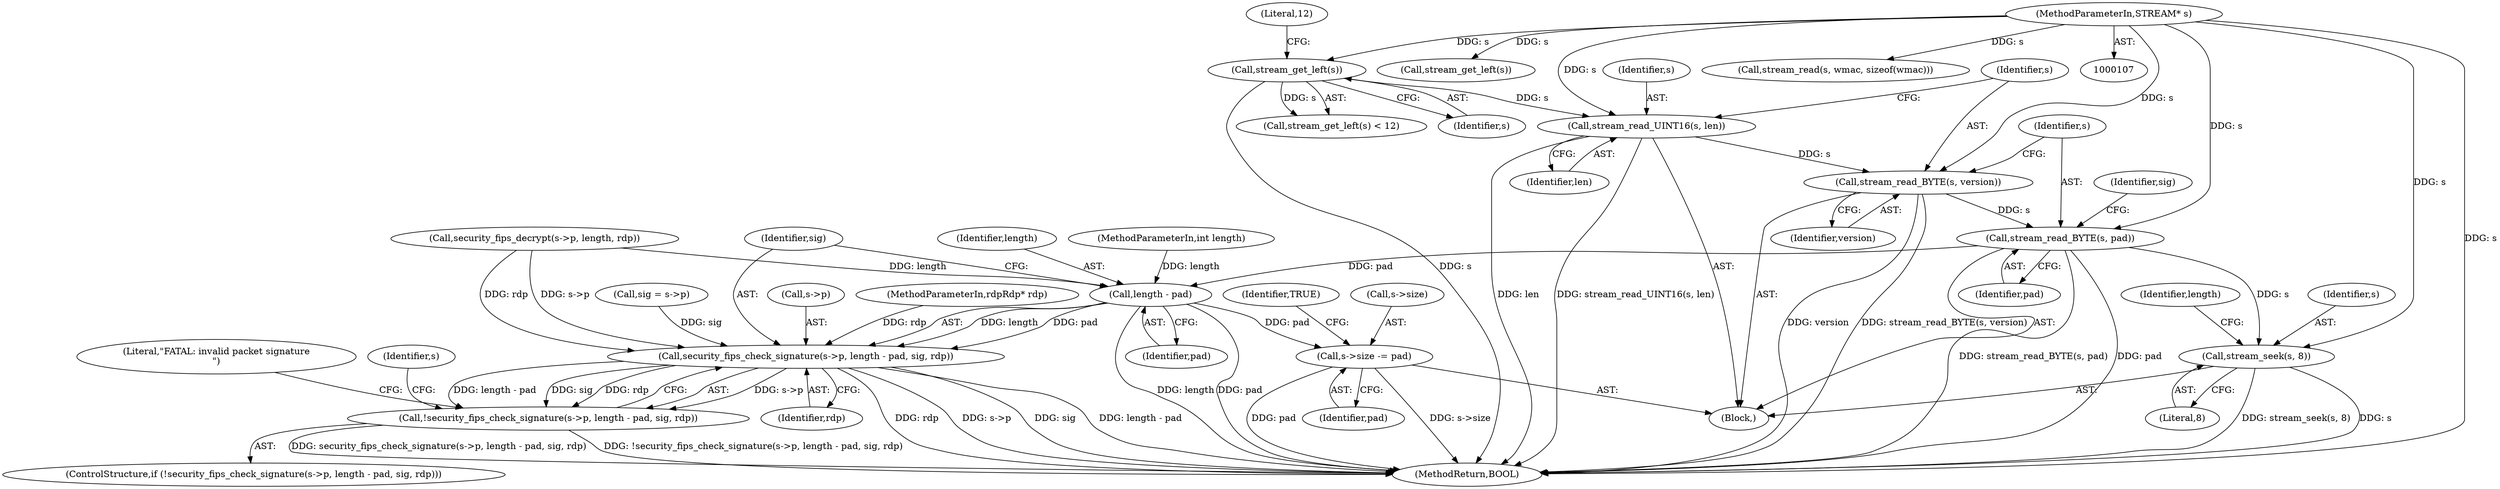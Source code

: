 digraph "0_FreeRDP_7d58aac24fe20ffaad7bd9b40c9ddf457c1b06e7@API" {
"1000138" [label="(Call,stream_read_BYTE(s, version))"];
"1000135" [label="(Call,stream_read_UINT16(s, len))"];
"1000130" [label="(Call,stream_get_left(s))"];
"1000109" [label="(MethodParameterIn,STREAM* s)"];
"1000141" [label="(Call,stream_read_BYTE(s, pad))"];
"1000149" [label="(Call,stream_seek(s, 8))"];
"1000174" [label="(Call,length - pad)"];
"1000170" [label="(Call,security_fips_check_signature(s->p, length - pad, sig, rdp))"];
"1000169" [label="(Call,!security_fips_check_signature(s->p, length - pad, sig, rdp))"];
"1000184" [label="(Call,s->size -= pad)"];
"1000168" [label="(ControlStructure,if (!security_fips_check_signature(s->p, length - pad, sig, rdp)))"];
"1000135" [label="(Call,stream_read_UINT16(s, len))"];
"1000142" [label="(Identifier,s)"];
"1000138" [label="(Call,stream_read_BYTE(s, version))"];
"1000190" [label="(Identifier,TRUE)"];
"1000185" [label="(Call,s->size)"];
"1000193" [label="(Call,stream_get_left(s))"];
"1000175" [label="(Identifier,length)"];
"1000110" [label="(MethodParameterIn,int length)"];
"1000176" [label="(Identifier,pad)"];
"1000149" [label="(Call,stream_seek(s, 8))"];
"1000109" [label="(MethodParameterIn,STREAM* s)"];
"1000169" [label="(Call,!security_fips_check_signature(s->p, length - pad, sig, rdp))"];
"1000139" [label="(Identifier,s)"];
"1000174" [label="(Call,length - pad)"];
"1000170" [label="(Call,security_fips_check_signature(s->p, length - pad, sig, rdp))"];
"1000171" [label="(Call,s->p)"];
"1000108" [label="(MethodParameterIn,rdpRdp* rdp)"];
"1000140" [label="(Identifier,version)"];
"1000145" [label="(Identifier,sig)"];
"1000178" [label="(Identifier,rdp)"];
"1000181" [label="(Literal,\"FATAL: invalid packet signature\n\")"];
"1000151" [label="(Literal,8)"];
"1000186" [label="(Identifier,s)"];
"1000177" [label="(Identifier,sig)"];
"1000131" [label="(Identifier,s)"];
"1000153" [label="(Identifier,length)"];
"1000144" [label="(Call,sig = s->p)"];
"1000250" [label="(MethodReturn,BOOL)"];
"1000143" [label="(Identifier,pad)"];
"1000150" [label="(Identifier,s)"];
"1000137" [label="(Identifier,len)"];
"1000132" [label="(Literal,12)"];
"1000141" [label="(Call,stream_read_BYTE(s, pad))"];
"1000198" [label="(Call,stream_read(s, wmac, sizeof(wmac)))"];
"1000123" [label="(Block,)"];
"1000184" [label="(Call,s->size -= pad)"];
"1000136" [label="(Identifier,s)"];
"1000130" [label="(Call,stream_get_left(s))"];
"1000129" [label="(Call,stream_get_left(s) < 12)"];
"1000157" [label="(Call,security_fips_decrypt(s->p, length, rdp))"];
"1000188" [label="(Identifier,pad)"];
"1000138" -> "1000123"  [label="AST: "];
"1000138" -> "1000140"  [label="CFG: "];
"1000139" -> "1000138"  [label="AST: "];
"1000140" -> "1000138"  [label="AST: "];
"1000142" -> "1000138"  [label="CFG: "];
"1000138" -> "1000250"  [label="DDG: version"];
"1000138" -> "1000250"  [label="DDG: stream_read_BYTE(s, version)"];
"1000135" -> "1000138"  [label="DDG: s"];
"1000109" -> "1000138"  [label="DDG: s"];
"1000138" -> "1000141"  [label="DDG: s"];
"1000135" -> "1000123"  [label="AST: "];
"1000135" -> "1000137"  [label="CFG: "];
"1000136" -> "1000135"  [label="AST: "];
"1000137" -> "1000135"  [label="AST: "];
"1000139" -> "1000135"  [label="CFG: "];
"1000135" -> "1000250"  [label="DDG: stream_read_UINT16(s, len)"];
"1000135" -> "1000250"  [label="DDG: len"];
"1000130" -> "1000135"  [label="DDG: s"];
"1000109" -> "1000135"  [label="DDG: s"];
"1000130" -> "1000129"  [label="AST: "];
"1000130" -> "1000131"  [label="CFG: "];
"1000131" -> "1000130"  [label="AST: "];
"1000132" -> "1000130"  [label="CFG: "];
"1000130" -> "1000250"  [label="DDG: s"];
"1000130" -> "1000129"  [label="DDG: s"];
"1000109" -> "1000130"  [label="DDG: s"];
"1000109" -> "1000107"  [label="AST: "];
"1000109" -> "1000250"  [label="DDG: s"];
"1000109" -> "1000141"  [label="DDG: s"];
"1000109" -> "1000149"  [label="DDG: s"];
"1000109" -> "1000193"  [label="DDG: s"];
"1000109" -> "1000198"  [label="DDG: s"];
"1000141" -> "1000123"  [label="AST: "];
"1000141" -> "1000143"  [label="CFG: "];
"1000142" -> "1000141"  [label="AST: "];
"1000143" -> "1000141"  [label="AST: "];
"1000145" -> "1000141"  [label="CFG: "];
"1000141" -> "1000250"  [label="DDG: stream_read_BYTE(s, pad)"];
"1000141" -> "1000250"  [label="DDG: pad"];
"1000141" -> "1000149"  [label="DDG: s"];
"1000141" -> "1000174"  [label="DDG: pad"];
"1000149" -> "1000123"  [label="AST: "];
"1000149" -> "1000151"  [label="CFG: "];
"1000150" -> "1000149"  [label="AST: "];
"1000151" -> "1000149"  [label="AST: "];
"1000153" -> "1000149"  [label="CFG: "];
"1000149" -> "1000250"  [label="DDG: stream_seek(s, 8)"];
"1000149" -> "1000250"  [label="DDG: s"];
"1000174" -> "1000170"  [label="AST: "];
"1000174" -> "1000176"  [label="CFG: "];
"1000175" -> "1000174"  [label="AST: "];
"1000176" -> "1000174"  [label="AST: "];
"1000177" -> "1000174"  [label="CFG: "];
"1000174" -> "1000250"  [label="DDG: pad"];
"1000174" -> "1000250"  [label="DDG: length"];
"1000174" -> "1000170"  [label="DDG: length"];
"1000174" -> "1000170"  [label="DDG: pad"];
"1000157" -> "1000174"  [label="DDG: length"];
"1000110" -> "1000174"  [label="DDG: length"];
"1000174" -> "1000184"  [label="DDG: pad"];
"1000170" -> "1000169"  [label="AST: "];
"1000170" -> "1000178"  [label="CFG: "];
"1000171" -> "1000170"  [label="AST: "];
"1000177" -> "1000170"  [label="AST: "];
"1000178" -> "1000170"  [label="AST: "];
"1000169" -> "1000170"  [label="CFG: "];
"1000170" -> "1000250"  [label="DDG: rdp"];
"1000170" -> "1000250"  [label="DDG: s->p"];
"1000170" -> "1000250"  [label="DDG: sig"];
"1000170" -> "1000250"  [label="DDG: length - pad"];
"1000170" -> "1000169"  [label="DDG: s->p"];
"1000170" -> "1000169"  [label="DDG: length - pad"];
"1000170" -> "1000169"  [label="DDG: sig"];
"1000170" -> "1000169"  [label="DDG: rdp"];
"1000157" -> "1000170"  [label="DDG: s->p"];
"1000157" -> "1000170"  [label="DDG: rdp"];
"1000144" -> "1000170"  [label="DDG: sig"];
"1000108" -> "1000170"  [label="DDG: rdp"];
"1000169" -> "1000168"  [label="AST: "];
"1000181" -> "1000169"  [label="CFG: "];
"1000186" -> "1000169"  [label="CFG: "];
"1000169" -> "1000250"  [label="DDG: !security_fips_check_signature(s->p, length - pad, sig, rdp)"];
"1000169" -> "1000250"  [label="DDG: security_fips_check_signature(s->p, length - pad, sig, rdp)"];
"1000184" -> "1000123"  [label="AST: "];
"1000184" -> "1000188"  [label="CFG: "];
"1000185" -> "1000184"  [label="AST: "];
"1000188" -> "1000184"  [label="AST: "];
"1000190" -> "1000184"  [label="CFG: "];
"1000184" -> "1000250"  [label="DDG: s->size"];
"1000184" -> "1000250"  [label="DDG: pad"];
}
